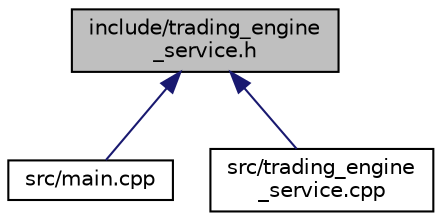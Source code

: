 digraph "include/trading_engine_service.h"
{
 // LATEX_PDF_SIZE
  edge [fontname="Helvetica",fontsize="10",labelfontname="Helvetica",labelfontsize="10"];
  node [fontname="Helvetica",fontsize="10",shape=record];
  Node1 [label="include/trading_engine\l_service.h",height=0.2,width=0.4,color="black", fillcolor="grey75", style="filled", fontcolor="black",tooltip="High-performance trading engine service for multi-venue order execution."];
  Node1 -> Node2 [dir="back",color="midnightblue",fontsize="10",style="solid",fontname="Helvetica"];
  Node2 [label="src/main.cpp",height=0.2,width=0.4,color="black", fillcolor="white", style="filled",URL="$main_8cpp.html",tooltip="Main entry point for the Latentspeed Trading Engine Service."];
  Node1 -> Node3 [dir="back",color="midnightblue",fontsize="10",style="solid",fontname="Helvetica"];
  Node3 [label="src/trading_engine\l_service.cpp",height=0.2,width=0.4,color="black", fillcolor="white", style="filled",URL="$trading__engine__service_8cpp.html",tooltip="Implementation of the TradingEngineService class."];
}
